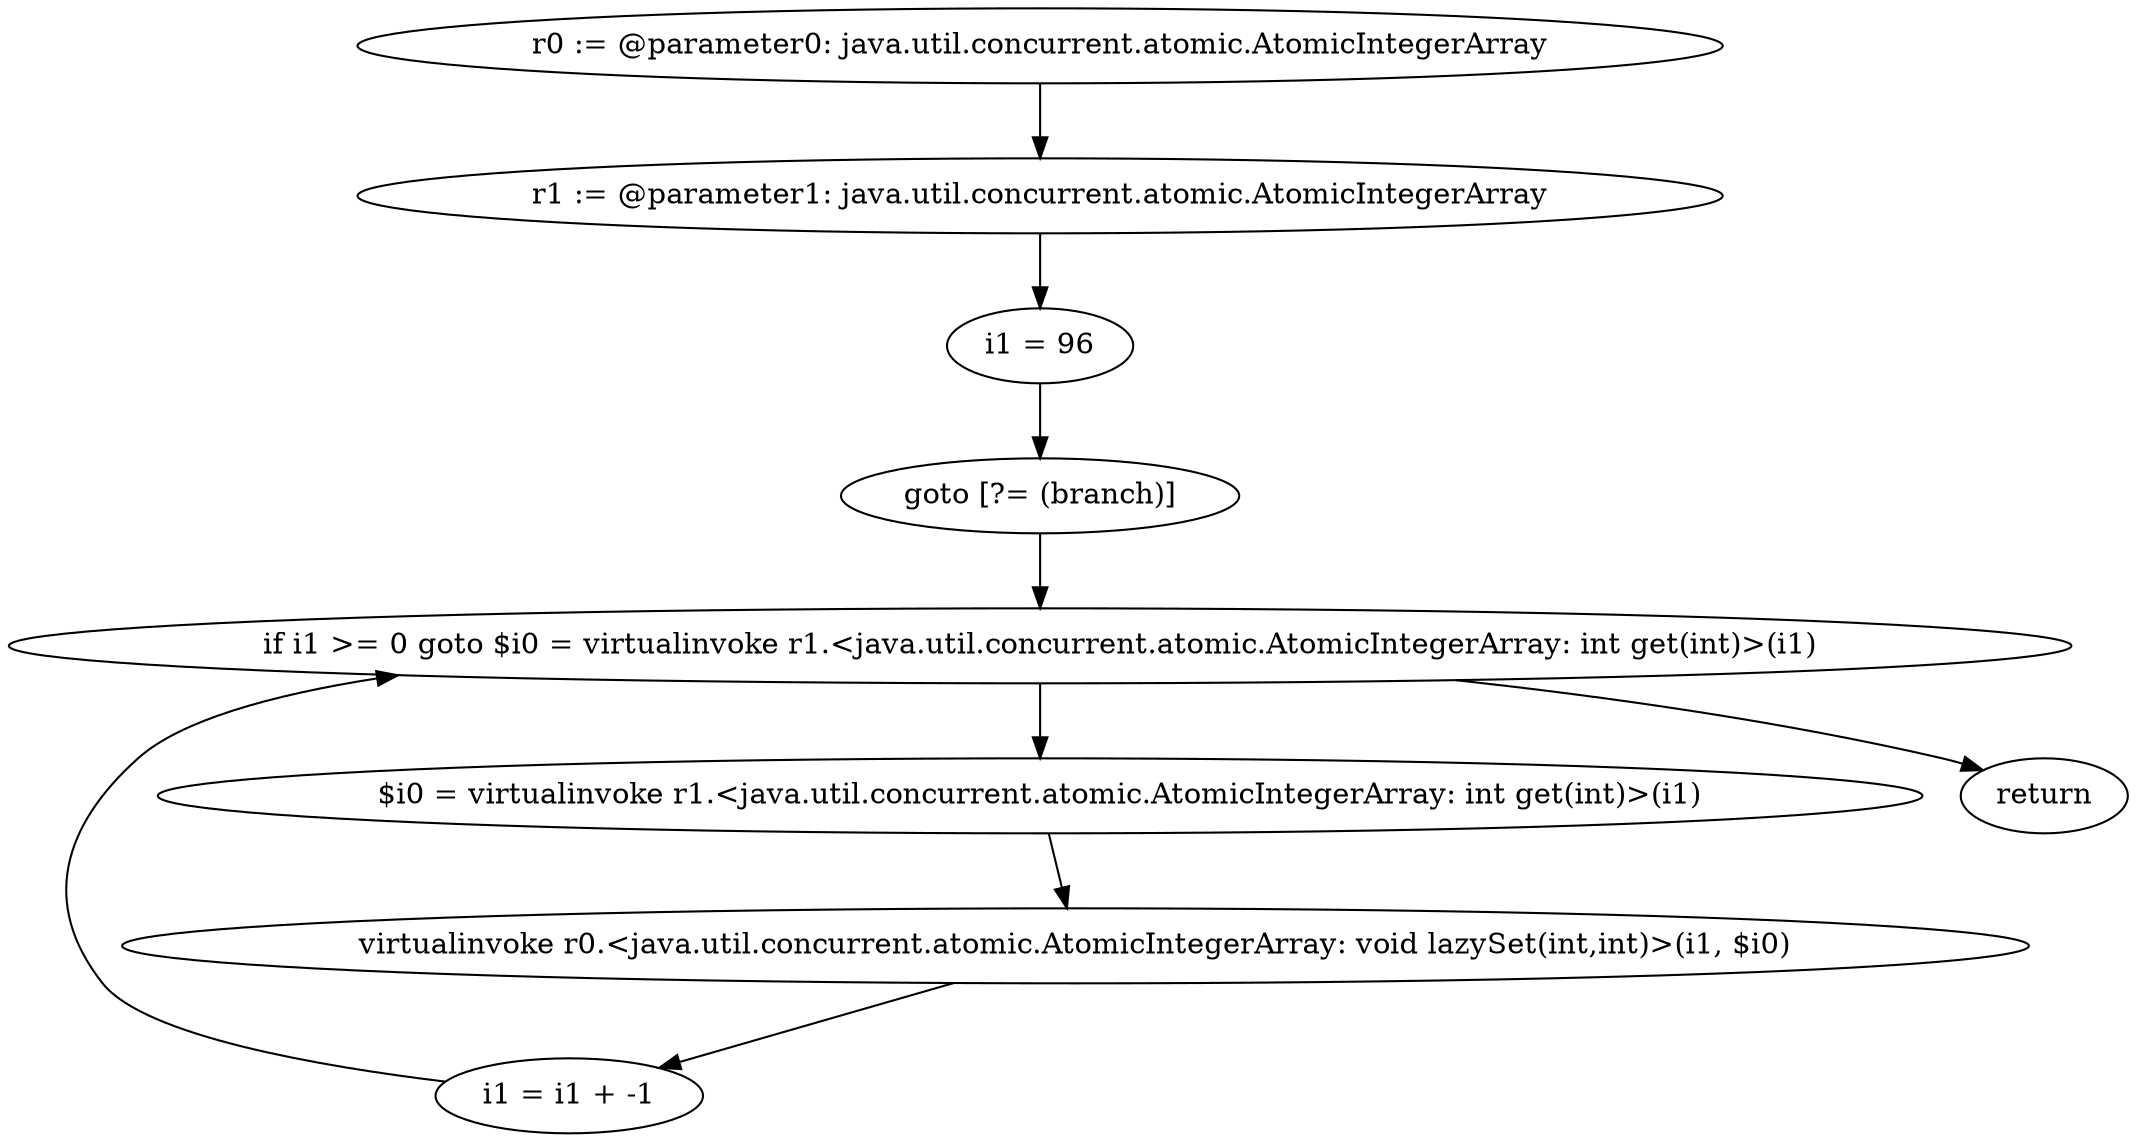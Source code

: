 digraph "unitGraph" {
    "r0 := @parameter0: java.util.concurrent.atomic.AtomicIntegerArray"
    "r1 := @parameter1: java.util.concurrent.atomic.AtomicIntegerArray"
    "i1 = 96"
    "goto [?= (branch)]"
    "$i0 = virtualinvoke r1.<java.util.concurrent.atomic.AtomicIntegerArray: int get(int)>(i1)"
    "virtualinvoke r0.<java.util.concurrent.atomic.AtomicIntegerArray: void lazySet(int,int)>(i1, $i0)"
    "i1 = i1 + -1"
    "if i1 >= 0 goto $i0 = virtualinvoke r1.<java.util.concurrent.atomic.AtomicIntegerArray: int get(int)>(i1)"
    "return"
    "r0 := @parameter0: java.util.concurrent.atomic.AtomicIntegerArray"->"r1 := @parameter1: java.util.concurrent.atomic.AtomicIntegerArray";
    "r1 := @parameter1: java.util.concurrent.atomic.AtomicIntegerArray"->"i1 = 96";
    "i1 = 96"->"goto [?= (branch)]";
    "goto [?= (branch)]"->"if i1 >= 0 goto $i0 = virtualinvoke r1.<java.util.concurrent.atomic.AtomicIntegerArray: int get(int)>(i1)";
    "$i0 = virtualinvoke r1.<java.util.concurrent.atomic.AtomicIntegerArray: int get(int)>(i1)"->"virtualinvoke r0.<java.util.concurrent.atomic.AtomicIntegerArray: void lazySet(int,int)>(i1, $i0)";
    "virtualinvoke r0.<java.util.concurrent.atomic.AtomicIntegerArray: void lazySet(int,int)>(i1, $i0)"->"i1 = i1 + -1";
    "i1 = i1 + -1"->"if i1 >= 0 goto $i0 = virtualinvoke r1.<java.util.concurrent.atomic.AtomicIntegerArray: int get(int)>(i1)";
    "if i1 >= 0 goto $i0 = virtualinvoke r1.<java.util.concurrent.atomic.AtomicIntegerArray: int get(int)>(i1)"->"return";
    "if i1 >= 0 goto $i0 = virtualinvoke r1.<java.util.concurrent.atomic.AtomicIntegerArray: int get(int)>(i1)"->"$i0 = virtualinvoke r1.<java.util.concurrent.atomic.AtomicIntegerArray: int get(int)>(i1)";
}
